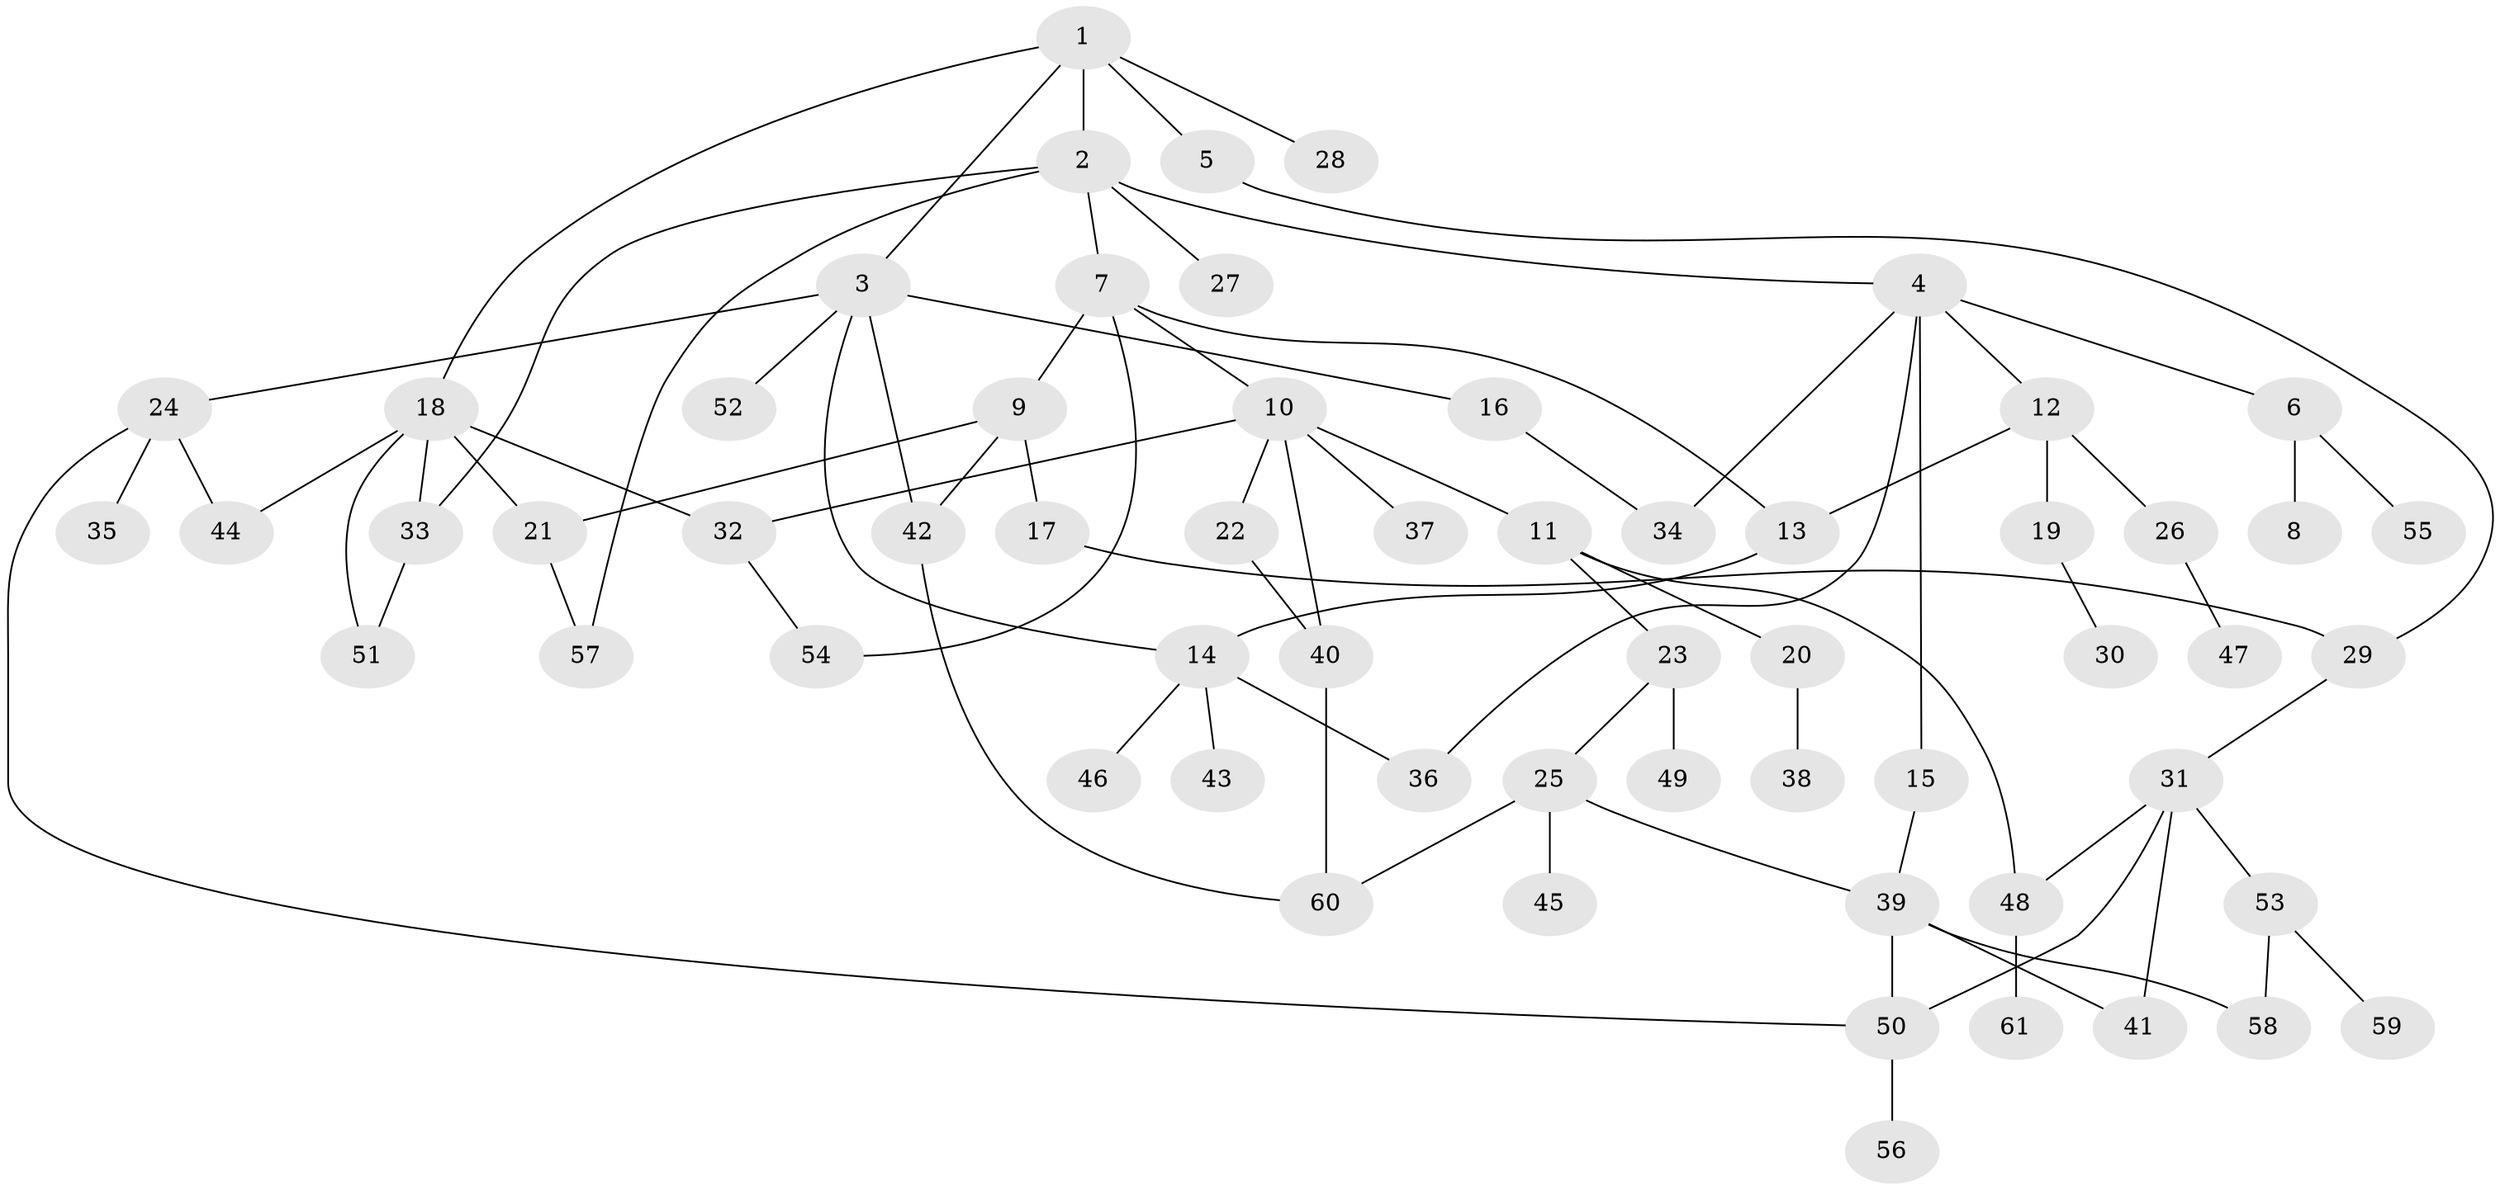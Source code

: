 // Generated by graph-tools (version 1.1) at 2025/25/03/09/25 03:25:36]
// undirected, 61 vertices, 82 edges
graph export_dot {
graph [start="1"]
  node [color=gray90,style=filled];
  1;
  2;
  3;
  4;
  5;
  6;
  7;
  8;
  9;
  10;
  11;
  12;
  13;
  14;
  15;
  16;
  17;
  18;
  19;
  20;
  21;
  22;
  23;
  24;
  25;
  26;
  27;
  28;
  29;
  30;
  31;
  32;
  33;
  34;
  35;
  36;
  37;
  38;
  39;
  40;
  41;
  42;
  43;
  44;
  45;
  46;
  47;
  48;
  49;
  50;
  51;
  52;
  53;
  54;
  55;
  56;
  57;
  58;
  59;
  60;
  61;
  1 -- 2;
  1 -- 3;
  1 -- 5;
  1 -- 18;
  1 -- 28;
  2 -- 4;
  2 -- 7;
  2 -- 27;
  2 -- 57;
  2 -- 33;
  3 -- 16;
  3 -- 24;
  3 -- 42;
  3 -- 52;
  3 -- 14;
  4 -- 6;
  4 -- 12;
  4 -- 15;
  4 -- 34;
  4 -- 36;
  5 -- 29;
  6 -- 8;
  6 -- 55;
  7 -- 9;
  7 -- 10;
  7 -- 13;
  7 -- 54;
  9 -- 17;
  9 -- 21;
  9 -- 42;
  10 -- 11;
  10 -- 22;
  10 -- 37;
  10 -- 32;
  10 -- 40;
  11 -- 20;
  11 -- 23;
  11 -- 48;
  12 -- 19;
  12 -- 26;
  12 -- 13;
  13 -- 14;
  14 -- 36;
  14 -- 43;
  14 -- 46;
  15 -- 39;
  16 -- 34;
  17 -- 29;
  18 -- 32;
  18 -- 33;
  18 -- 51;
  18 -- 44;
  18 -- 21;
  19 -- 30;
  20 -- 38;
  21 -- 57;
  22 -- 40;
  23 -- 25;
  23 -- 49;
  24 -- 35;
  24 -- 44;
  24 -- 50;
  25 -- 39;
  25 -- 45;
  25 -- 60;
  26 -- 47;
  29 -- 31;
  31 -- 50;
  31 -- 53;
  31 -- 41;
  31 -- 48;
  32 -- 54;
  33 -- 51;
  39 -- 41;
  39 -- 50;
  39 -- 58;
  40 -- 60;
  42 -- 60;
  48 -- 61;
  50 -- 56;
  53 -- 58;
  53 -- 59;
}
